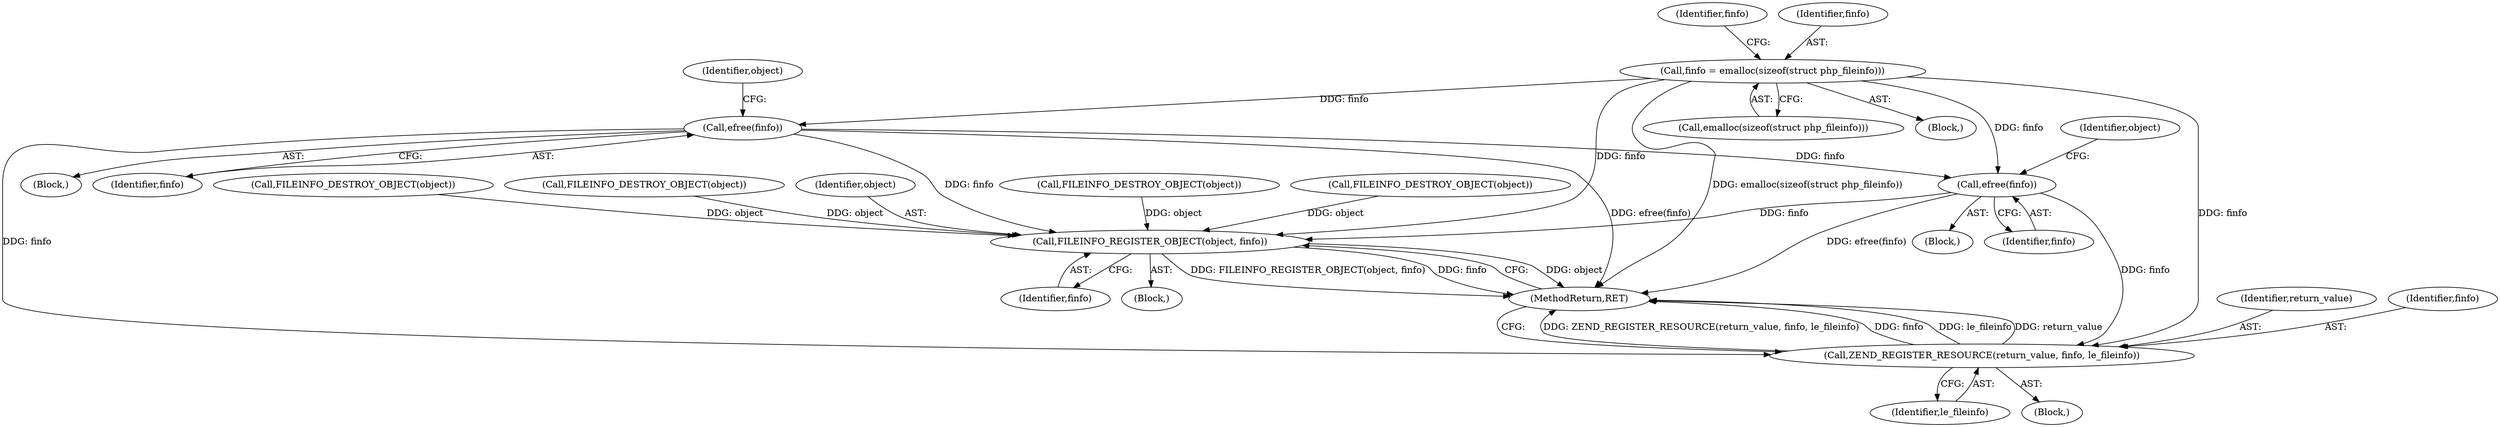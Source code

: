 digraph "0_php_4435b9142ff9813845d5c97ab29a5d637bedb257_0@API" {
"1000182" [label="(Call,finfo = emalloc(sizeof(struct php_fileinfo)))"];
"1000205" [label="(Call,efree(finfo))"];
"1000224" [label="(Call,efree(finfo))"];
"1000232" [label="(Call,FILEINFO_REGISTER_OBJECT(object, finfo))"];
"1000237" [label="(Call,ZEND_REGISTER_RESOURCE(return_value, finfo, le_fileinfo))"];
"1000240" [label="(Identifier,le_fileinfo)"];
"1000189" [label="(Identifier,finfo)"];
"1000238" [label="(Identifier,return_value)"];
"1000219" [label="(Block,)"];
"1000207" [label="(Call,FILEINFO_DESTROY_OBJECT(object))"];
"1000227" [label="(Identifier,object)"];
"1000182" [label="(Call,finfo = emalloc(sizeof(struct php_fileinfo)))"];
"1000224" [label="(Call,efree(finfo))"];
"1000204" [label="(Block,)"];
"1000208" [label="(Identifier,object)"];
"1000206" [label="(Identifier,finfo)"];
"1000231" [label="(Block,)"];
"1000226" [label="(Call,FILEINFO_DESTROY_OBJECT(object))"];
"1000184" [label="(Call,emalloc(sizeof(struct php_fileinfo)))"];
"1000183" [label="(Identifier,finfo)"];
"1000234" [label="(Identifier,finfo)"];
"1000237" [label="(Call,ZEND_REGISTER_RESOURCE(return_value, finfo, le_fileinfo))"];
"1000176" [label="(Call,FILEINFO_DESTROY_OBJECT(object))"];
"1000225" [label="(Identifier,finfo)"];
"1000232" [label="(Call,FILEINFO_REGISTER_OBJECT(object, finfo))"];
"1000233" [label="(Identifier,object)"];
"1000114" [label="(Block,)"];
"1000241" [label="(MethodReturn,RET)"];
"1000236" [label="(Block,)"];
"1000130" [label="(Call,FILEINFO_DESTROY_OBJECT(object))"];
"1000205" [label="(Call,efree(finfo))"];
"1000239" [label="(Identifier,finfo)"];
"1000182" -> "1000114"  [label="AST: "];
"1000182" -> "1000184"  [label="CFG: "];
"1000183" -> "1000182"  [label="AST: "];
"1000184" -> "1000182"  [label="AST: "];
"1000189" -> "1000182"  [label="CFG: "];
"1000182" -> "1000241"  [label="DDG: emalloc(sizeof(struct php_fileinfo))"];
"1000182" -> "1000205"  [label="DDG: finfo"];
"1000182" -> "1000224"  [label="DDG: finfo"];
"1000182" -> "1000232"  [label="DDG: finfo"];
"1000182" -> "1000237"  [label="DDG: finfo"];
"1000205" -> "1000204"  [label="AST: "];
"1000205" -> "1000206"  [label="CFG: "];
"1000206" -> "1000205"  [label="AST: "];
"1000208" -> "1000205"  [label="CFG: "];
"1000205" -> "1000241"  [label="DDG: efree(finfo)"];
"1000205" -> "1000224"  [label="DDG: finfo"];
"1000205" -> "1000232"  [label="DDG: finfo"];
"1000205" -> "1000237"  [label="DDG: finfo"];
"1000224" -> "1000219"  [label="AST: "];
"1000224" -> "1000225"  [label="CFG: "];
"1000225" -> "1000224"  [label="AST: "];
"1000227" -> "1000224"  [label="CFG: "];
"1000224" -> "1000241"  [label="DDG: efree(finfo)"];
"1000224" -> "1000232"  [label="DDG: finfo"];
"1000224" -> "1000237"  [label="DDG: finfo"];
"1000232" -> "1000231"  [label="AST: "];
"1000232" -> "1000234"  [label="CFG: "];
"1000233" -> "1000232"  [label="AST: "];
"1000234" -> "1000232"  [label="AST: "];
"1000241" -> "1000232"  [label="CFG: "];
"1000232" -> "1000241"  [label="DDG: object"];
"1000232" -> "1000241"  [label="DDG: FILEINFO_REGISTER_OBJECT(object, finfo)"];
"1000232" -> "1000241"  [label="DDG: finfo"];
"1000226" -> "1000232"  [label="DDG: object"];
"1000207" -> "1000232"  [label="DDG: object"];
"1000176" -> "1000232"  [label="DDG: object"];
"1000130" -> "1000232"  [label="DDG: object"];
"1000237" -> "1000236"  [label="AST: "];
"1000237" -> "1000240"  [label="CFG: "];
"1000238" -> "1000237"  [label="AST: "];
"1000239" -> "1000237"  [label="AST: "];
"1000240" -> "1000237"  [label="AST: "];
"1000241" -> "1000237"  [label="CFG: "];
"1000237" -> "1000241"  [label="DDG: ZEND_REGISTER_RESOURCE(return_value, finfo, le_fileinfo)"];
"1000237" -> "1000241"  [label="DDG: finfo"];
"1000237" -> "1000241"  [label="DDG: le_fileinfo"];
"1000237" -> "1000241"  [label="DDG: return_value"];
}
